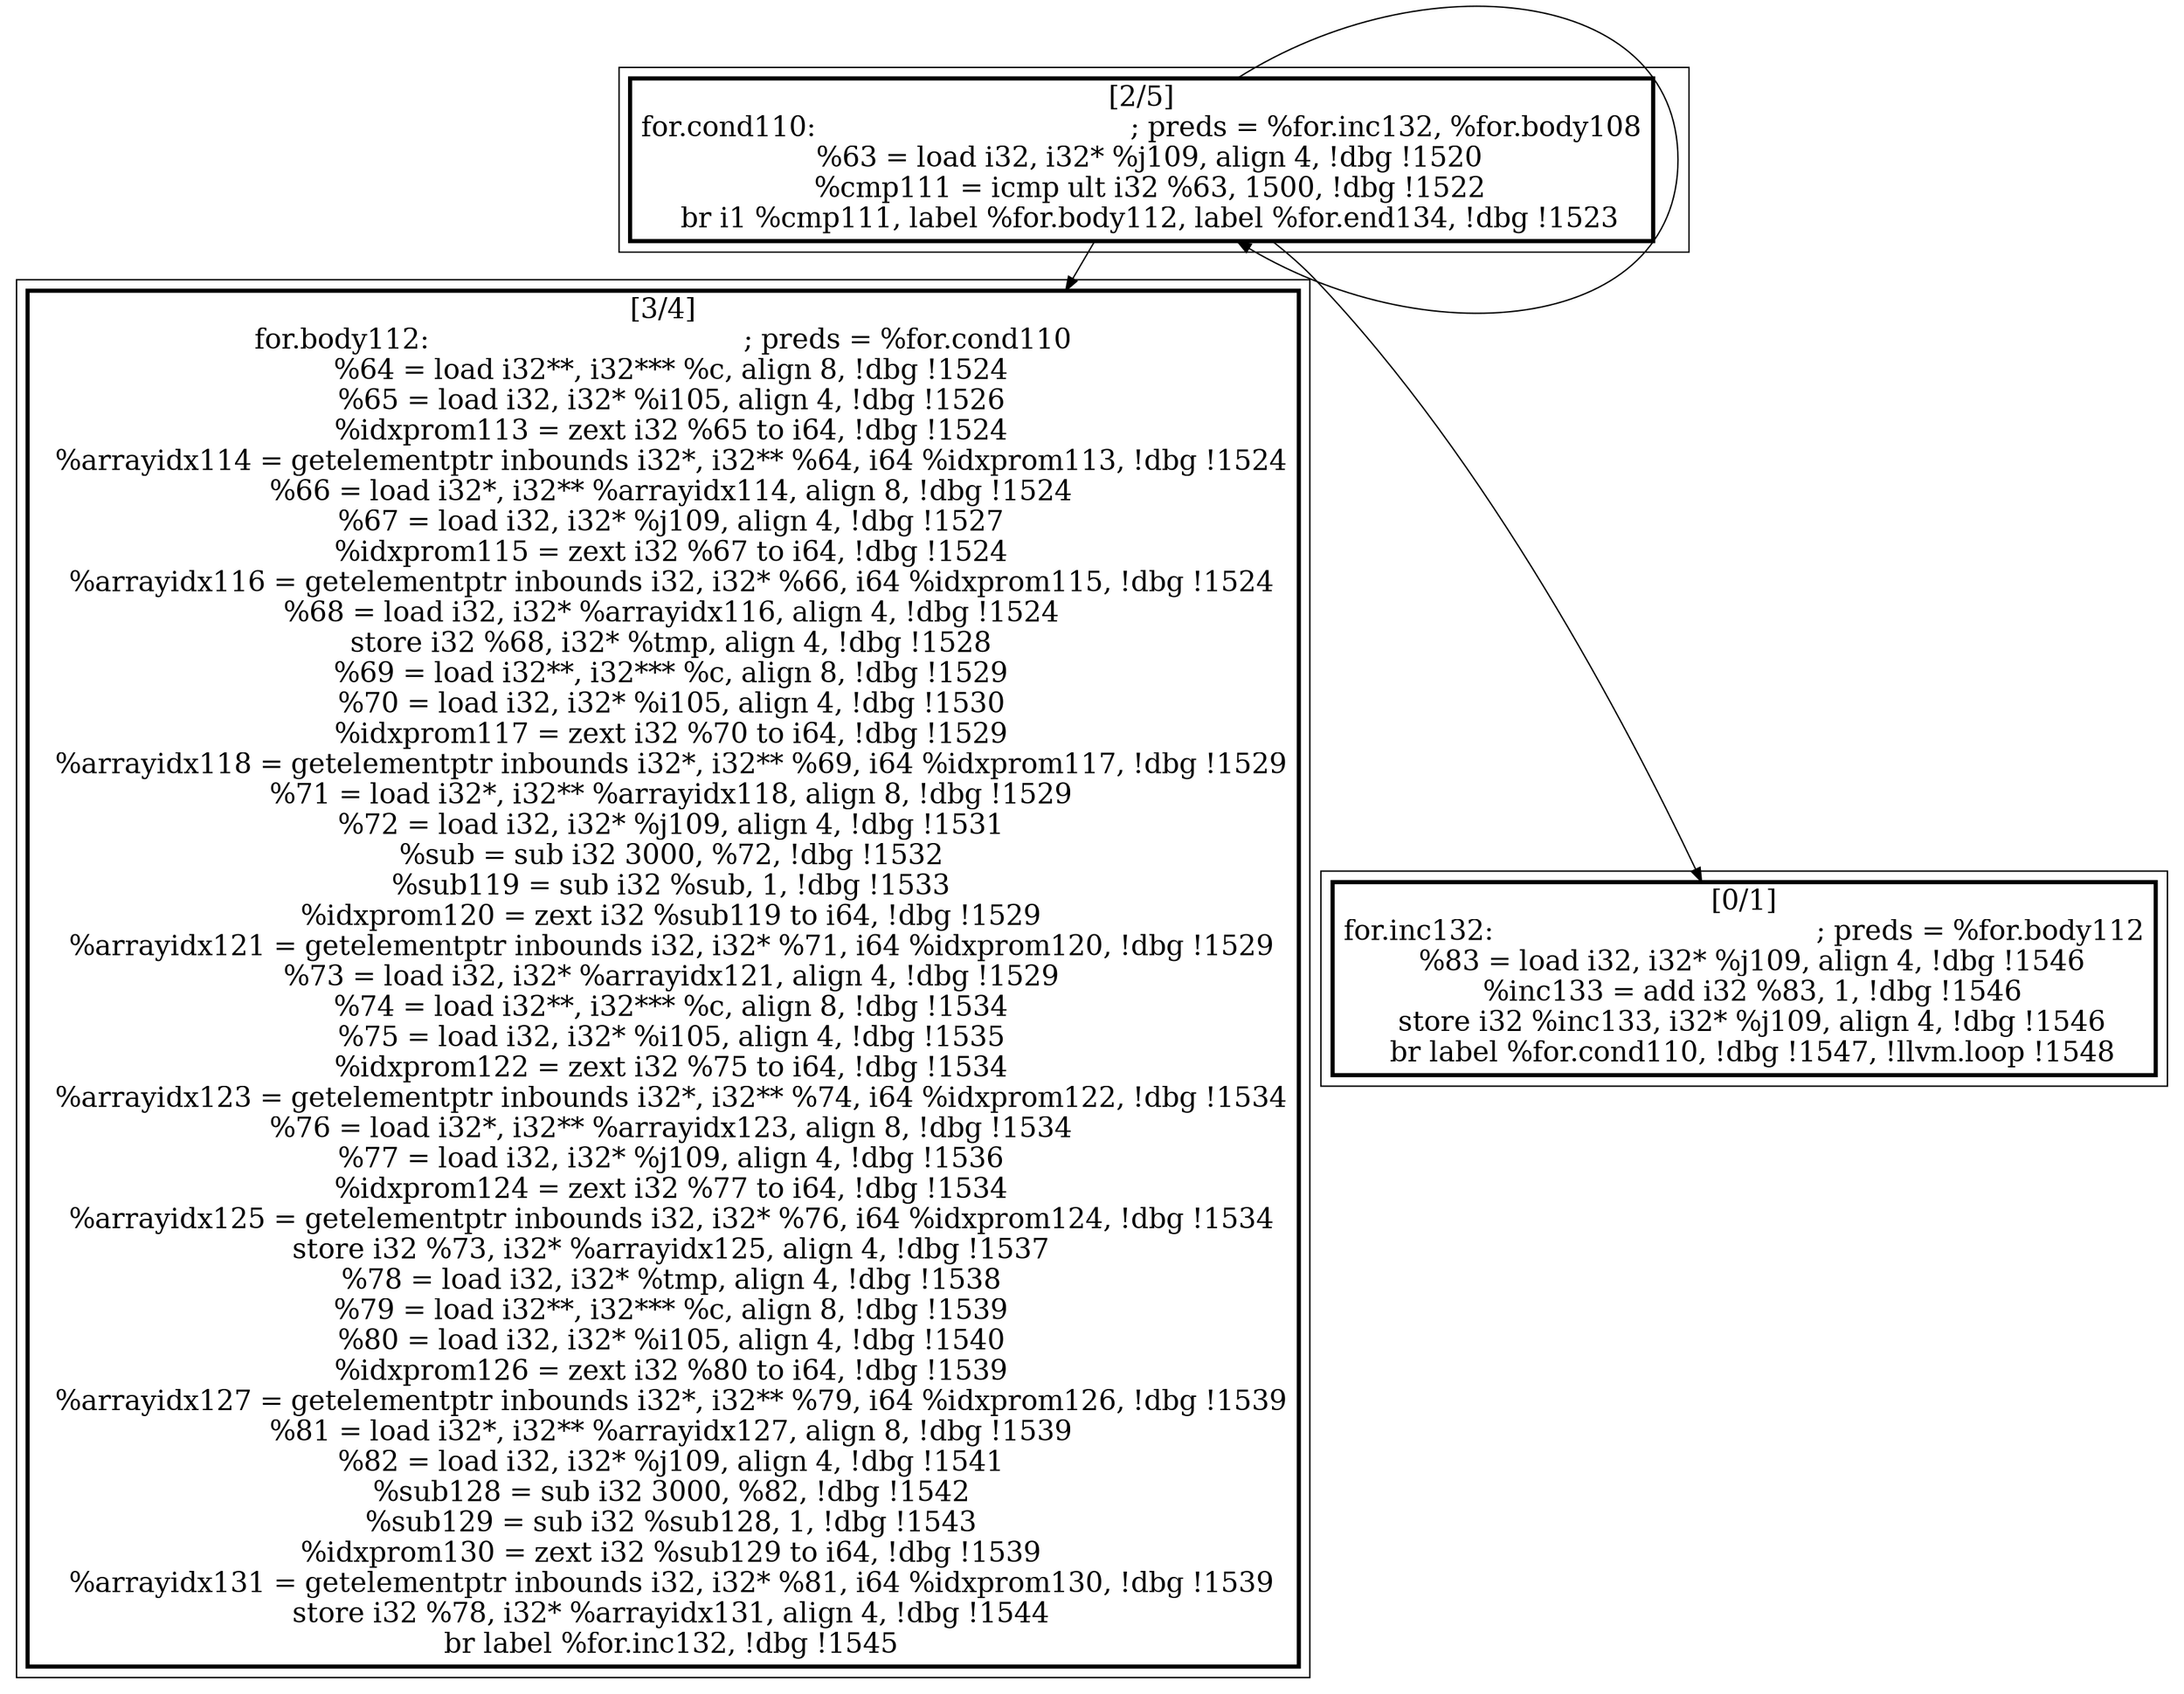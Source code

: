 
digraph G {



node1028->node1029 [ ]
node1028->node1027 [ ]
node1028->node1028 [ ]


subgraph cluster2 {


node1029 [penwidth=3.0,fontsize=20,shape=rectangle,label="[3/4]
for.body112:                                      ; preds = %for.cond110
  %64 = load i32**, i32*** %c, align 8, !dbg !1524
  %65 = load i32, i32* %i105, align 4, !dbg !1526
  %idxprom113 = zext i32 %65 to i64, !dbg !1524
  %arrayidx114 = getelementptr inbounds i32*, i32** %64, i64 %idxprom113, !dbg !1524
  %66 = load i32*, i32** %arrayidx114, align 8, !dbg !1524
  %67 = load i32, i32* %j109, align 4, !dbg !1527
  %idxprom115 = zext i32 %67 to i64, !dbg !1524
  %arrayidx116 = getelementptr inbounds i32, i32* %66, i64 %idxprom115, !dbg !1524
  %68 = load i32, i32* %arrayidx116, align 4, !dbg !1524
  store i32 %68, i32* %tmp, align 4, !dbg !1528
  %69 = load i32**, i32*** %c, align 8, !dbg !1529
  %70 = load i32, i32* %i105, align 4, !dbg !1530
  %idxprom117 = zext i32 %70 to i64, !dbg !1529
  %arrayidx118 = getelementptr inbounds i32*, i32** %69, i64 %idxprom117, !dbg !1529
  %71 = load i32*, i32** %arrayidx118, align 8, !dbg !1529
  %72 = load i32, i32* %j109, align 4, !dbg !1531
  %sub = sub i32 3000, %72, !dbg !1532
  %sub119 = sub i32 %sub, 1, !dbg !1533
  %idxprom120 = zext i32 %sub119 to i64, !dbg !1529
  %arrayidx121 = getelementptr inbounds i32, i32* %71, i64 %idxprom120, !dbg !1529
  %73 = load i32, i32* %arrayidx121, align 4, !dbg !1529
  %74 = load i32**, i32*** %c, align 8, !dbg !1534
  %75 = load i32, i32* %i105, align 4, !dbg !1535
  %idxprom122 = zext i32 %75 to i64, !dbg !1534
  %arrayidx123 = getelementptr inbounds i32*, i32** %74, i64 %idxprom122, !dbg !1534
  %76 = load i32*, i32** %arrayidx123, align 8, !dbg !1534
  %77 = load i32, i32* %j109, align 4, !dbg !1536
  %idxprom124 = zext i32 %77 to i64, !dbg !1534
  %arrayidx125 = getelementptr inbounds i32, i32* %76, i64 %idxprom124, !dbg !1534
  store i32 %73, i32* %arrayidx125, align 4, !dbg !1537
  %78 = load i32, i32* %tmp, align 4, !dbg !1538
  %79 = load i32**, i32*** %c, align 8, !dbg !1539
  %80 = load i32, i32* %i105, align 4, !dbg !1540
  %idxprom126 = zext i32 %80 to i64, !dbg !1539
  %arrayidx127 = getelementptr inbounds i32*, i32** %79, i64 %idxprom126, !dbg !1539
  %81 = load i32*, i32** %arrayidx127, align 8, !dbg !1539
  %82 = load i32, i32* %j109, align 4, !dbg !1541
  %sub128 = sub i32 3000, %82, !dbg !1542
  %sub129 = sub i32 %sub128, 1, !dbg !1543
  %idxprom130 = zext i32 %sub129 to i64, !dbg !1539
  %arrayidx131 = getelementptr inbounds i32, i32* %81, i64 %idxprom130, !dbg !1539
  store i32 %78, i32* %arrayidx131, align 4, !dbg !1544
  br label %for.inc132, !dbg !1545
" ]



}

subgraph cluster0 {


node1027 [penwidth=3.0,fontsize=20,shape=rectangle,label="[0/1]
for.inc132:                                       ; preds = %for.body112
  %83 = load i32, i32* %j109, align 4, !dbg !1546
  %inc133 = add i32 %83, 1, !dbg !1546
  store i32 %inc133, i32* %j109, align 4, !dbg !1546
  br label %for.cond110, !dbg !1547, !llvm.loop !1548
" ]



}

subgraph cluster1 {


node1028 [penwidth=3.0,fontsize=20,shape=rectangle,label="[2/5]
for.cond110:                                      ; preds = %for.inc132, %for.body108
  %63 = load i32, i32* %j109, align 4, !dbg !1520
  %cmp111 = icmp ult i32 %63, 1500, !dbg !1522
  br i1 %cmp111, label %for.body112, label %for.end134, !dbg !1523
" ]



}

}

